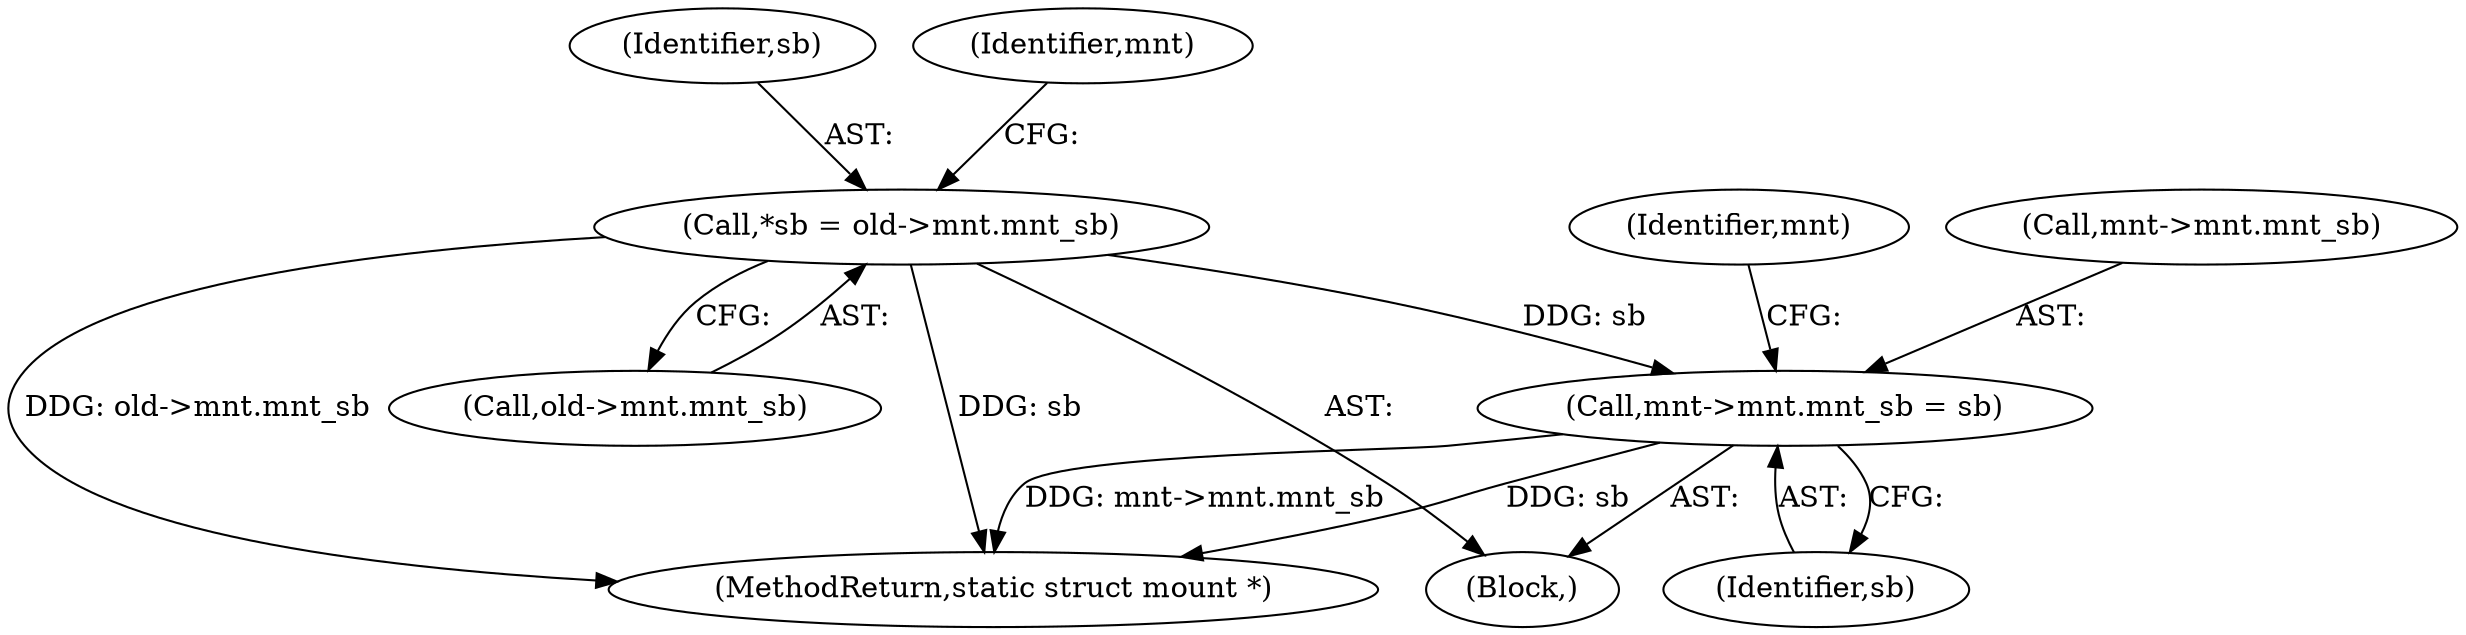 digraph "0_linux_9566d6742852c527bf5af38af5cbb878dad75705@pointer" {
"1000227" [label="(Call,mnt->mnt.mnt_sb = sb)"];
"1000110" [label="(Call,*sb = old->mnt.mnt_sb)"];
"1000111" [label="(Identifier,sb)"];
"1000228" [label="(Call,mnt->mnt.mnt_sb)"];
"1000120" [label="(Identifier,mnt)"];
"1000374" [label="(MethodReturn,static struct mount *)"];
"1000108" [label="(Block,)"];
"1000112" [label="(Call,old->mnt.mnt_sb)"];
"1000233" [label="(Identifier,sb)"];
"1000237" [label="(Identifier,mnt)"];
"1000227" [label="(Call,mnt->mnt.mnt_sb = sb)"];
"1000110" [label="(Call,*sb = old->mnt.mnt_sb)"];
"1000227" -> "1000108"  [label="AST: "];
"1000227" -> "1000233"  [label="CFG: "];
"1000228" -> "1000227"  [label="AST: "];
"1000233" -> "1000227"  [label="AST: "];
"1000237" -> "1000227"  [label="CFG: "];
"1000227" -> "1000374"  [label="DDG: sb"];
"1000227" -> "1000374"  [label="DDG: mnt->mnt.mnt_sb"];
"1000110" -> "1000227"  [label="DDG: sb"];
"1000110" -> "1000108"  [label="AST: "];
"1000110" -> "1000112"  [label="CFG: "];
"1000111" -> "1000110"  [label="AST: "];
"1000112" -> "1000110"  [label="AST: "];
"1000120" -> "1000110"  [label="CFG: "];
"1000110" -> "1000374"  [label="DDG: old->mnt.mnt_sb"];
"1000110" -> "1000374"  [label="DDG: sb"];
}
